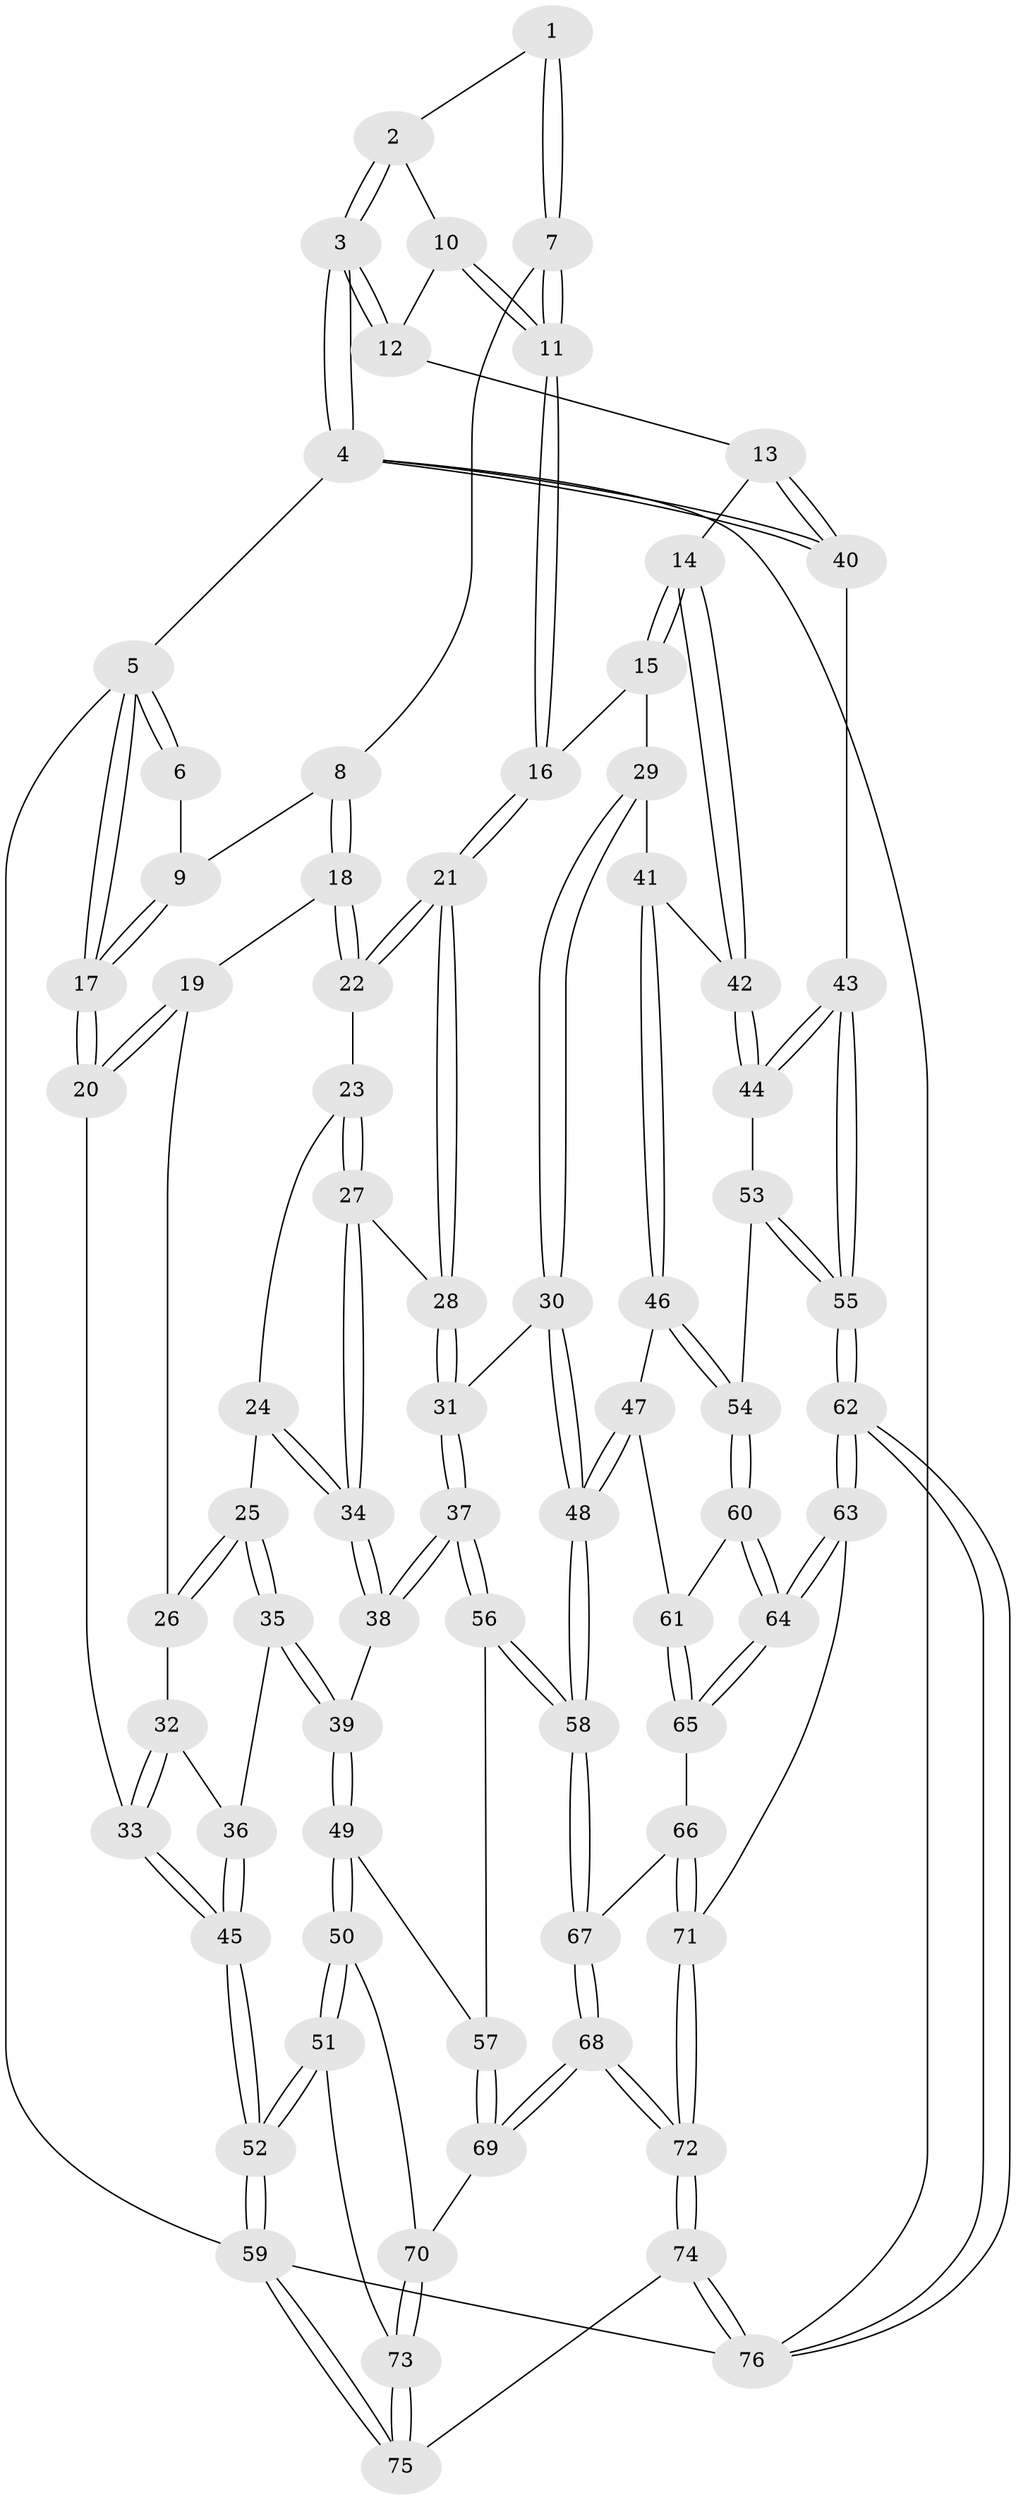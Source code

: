 // coarse degree distribution, {3: 0.2, 5: 0.26666666666666666, 7: 0.022222222222222223, 6: 0.08888888888888889, 4: 0.4222222222222222}
// Generated by graph-tools (version 1.1) at 2025/52/02/27/25 19:52:39]
// undirected, 76 vertices, 187 edges
graph export_dot {
graph [start="1"]
  node [color=gray90,style=filled];
  1 [pos="+0.38346254159955845+0"];
  2 [pos="+0.7672417281773793+0"];
  3 [pos="+1+0"];
  4 [pos="+1+0"];
  5 [pos="+0+0"];
  6 [pos="+0.19635362064392786+0"];
  7 [pos="+0.4473479413848267+0.12352273309605433"];
  8 [pos="+0.16094698405814636+0.1564312916897272"];
  9 [pos="+0.16051408222152885+0.13229596602680344"];
  10 [pos="+0.7064487312898398+0.06310513034644938"];
  11 [pos="+0.5236762527699527+0.20767265015487815"];
  12 [pos="+0.8135132631154974+0.14417051056883085"];
  13 [pos="+0.932605775093718+0.31769372001464763"];
  14 [pos="+0.8451830115195852+0.37692228910505476"];
  15 [pos="+0.5488994838603023+0.24881786983431056"];
  16 [pos="+0.5243796169981281+0.22976812810726147"];
  17 [pos="+0+0"];
  18 [pos="+0.13682235998422512+0.19670741217987298"];
  19 [pos="+0.03617730472461543+0.21974547196507394"];
  20 [pos="+0+0.24951035014854883"];
  21 [pos="+0.42705365870267487+0.3458831542418558"];
  22 [pos="+0.16751431213542575+0.2430055972835369"];
  23 [pos="+0.17699120895179601+0.3290043492428324"];
  24 [pos="+0.16820540341198847+0.41202921981597257"];
  25 [pos="+0.1434225494049234+0.4404382386627316"];
  26 [pos="+0.09242007960734389+0.43015024612888253"];
  27 [pos="+0.34390341812155634+0.4174368194923203"];
  28 [pos="+0.426174002852496+0.34899548901842714"];
  29 [pos="+0.6288667885264165+0.4871423662448155"];
  30 [pos="+0.5492253480204579+0.5420438247710727"];
  31 [pos="+0.48974921949893496+0.5025321261891774"];
  32 [pos="+0.020948422675696972+0.44097887675794356"];
  33 [pos="+0+0.43572592507623975"];
  34 [pos="+0.31162406632080797+0.45665553728435426"];
  35 [pos="+0.14854064777941836+0.5157819805846627"];
  36 [pos="+0.09719501133508444+0.5322560555343592"];
  37 [pos="+0.3596755515898161+0.6009327174884449"];
  38 [pos="+0.3076332237572326+0.47877466951320063"];
  39 [pos="+0.18536728212165102+0.5546836390899046"];
  40 [pos="+1+0.29426687908380716"];
  41 [pos="+0.7217554428442671+0.48743685606428716"];
  42 [pos="+0.8239908715931044+0.4256744721302717"];
  43 [pos="+1+0.7522427570967037"];
  44 [pos="+0.8400717690293314+0.49182732276825203"];
  45 [pos="+0+0.7164190197271877"];
  46 [pos="+0.6991011507065735+0.6138341507612184"];
  47 [pos="+0.609378570311286+0.6646709657198584"];
  48 [pos="+0.5673092722168936+0.6680408482706253"];
  49 [pos="+0.20476196529548754+0.694931538111459"];
  50 [pos="+0.13382058151130918+0.7565939529449622"];
  51 [pos="+0+0.8368086640099185"];
  52 [pos="+0+0.8408376137726712"];
  53 [pos="+0.8391499685930853+0.5411764999937602"];
  54 [pos="+0.8189246058994367+0.6723248003660838"];
  55 [pos="+1+0.8374777346797895"];
  56 [pos="+0.350175322412702+0.652785213658604"];
  57 [pos="+0.2997557681631371+0.682726161433556"];
  58 [pos="+0.5278171685597479+0.7195501520888761"];
  59 [pos="+0+1"];
  60 [pos="+0.8361610522434394+0.7176852473766987"];
  61 [pos="+0.7106981167316287+0.7294032888092875"];
  62 [pos="+1+1"];
  63 [pos="+1+0.9094646862487646"];
  64 [pos="+0.9619080709956768+0.848223026743814"];
  65 [pos="+0.671572033762702+0.8239396580555124"];
  66 [pos="+0.6488745952842558+0.8330406082609546"];
  67 [pos="+0.5278979697602199+0.7212389742603833"];
  68 [pos="+0.4442991732618931+0.8888099392368262"];
  69 [pos="+0.36983748376635883+0.8376823804735795"];
  70 [pos="+0.23623580233174368+0.8569224689700992"];
  71 [pos="+0.6368243385727177+0.9164572487985913"];
  72 [pos="+0.47369756121839357+1"];
  73 [pos="+0.280188350274882+0.9959097273986587"];
  74 [pos="+0.4713655694094995+1"];
  75 [pos="+0.4273727680843391+1"];
  76 [pos="+1+1"];
  1 -- 2;
  1 -- 7;
  1 -- 7;
  2 -- 3;
  2 -- 3;
  2 -- 10;
  3 -- 4;
  3 -- 4;
  3 -- 12;
  3 -- 12;
  4 -- 5;
  4 -- 40;
  4 -- 40;
  4 -- 76;
  5 -- 6;
  5 -- 6;
  5 -- 17;
  5 -- 17;
  5 -- 59;
  6 -- 9;
  7 -- 8;
  7 -- 11;
  7 -- 11;
  8 -- 9;
  8 -- 18;
  8 -- 18;
  9 -- 17;
  9 -- 17;
  10 -- 11;
  10 -- 11;
  10 -- 12;
  11 -- 16;
  11 -- 16;
  12 -- 13;
  13 -- 14;
  13 -- 40;
  13 -- 40;
  14 -- 15;
  14 -- 15;
  14 -- 42;
  14 -- 42;
  15 -- 16;
  15 -- 29;
  16 -- 21;
  16 -- 21;
  17 -- 20;
  17 -- 20;
  18 -- 19;
  18 -- 22;
  18 -- 22;
  19 -- 20;
  19 -- 20;
  19 -- 26;
  20 -- 33;
  21 -- 22;
  21 -- 22;
  21 -- 28;
  21 -- 28;
  22 -- 23;
  23 -- 24;
  23 -- 27;
  23 -- 27;
  24 -- 25;
  24 -- 34;
  24 -- 34;
  25 -- 26;
  25 -- 26;
  25 -- 35;
  25 -- 35;
  26 -- 32;
  27 -- 28;
  27 -- 34;
  27 -- 34;
  28 -- 31;
  28 -- 31;
  29 -- 30;
  29 -- 30;
  29 -- 41;
  30 -- 31;
  30 -- 48;
  30 -- 48;
  31 -- 37;
  31 -- 37;
  32 -- 33;
  32 -- 33;
  32 -- 36;
  33 -- 45;
  33 -- 45;
  34 -- 38;
  34 -- 38;
  35 -- 36;
  35 -- 39;
  35 -- 39;
  36 -- 45;
  36 -- 45;
  37 -- 38;
  37 -- 38;
  37 -- 56;
  37 -- 56;
  38 -- 39;
  39 -- 49;
  39 -- 49;
  40 -- 43;
  41 -- 42;
  41 -- 46;
  41 -- 46;
  42 -- 44;
  42 -- 44;
  43 -- 44;
  43 -- 44;
  43 -- 55;
  43 -- 55;
  44 -- 53;
  45 -- 52;
  45 -- 52;
  46 -- 47;
  46 -- 54;
  46 -- 54;
  47 -- 48;
  47 -- 48;
  47 -- 61;
  48 -- 58;
  48 -- 58;
  49 -- 50;
  49 -- 50;
  49 -- 57;
  50 -- 51;
  50 -- 51;
  50 -- 70;
  51 -- 52;
  51 -- 52;
  51 -- 73;
  52 -- 59;
  52 -- 59;
  53 -- 54;
  53 -- 55;
  53 -- 55;
  54 -- 60;
  54 -- 60;
  55 -- 62;
  55 -- 62;
  56 -- 57;
  56 -- 58;
  56 -- 58;
  57 -- 69;
  57 -- 69;
  58 -- 67;
  58 -- 67;
  59 -- 75;
  59 -- 75;
  59 -- 76;
  60 -- 61;
  60 -- 64;
  60 -- 64;
  61 -- 65;
  61 -- 65;
  62 -- 63;
  62 -- 63;
  62 -- 76;
  62 -- 76;
  63 -- 64;
  63 -- 64;
  63 -- 71;
  64 -- 65;
  64 -- 65;
  65 -- 66;
  66 -- 67;
  66 -- 71;
  66 -- 71;
  67 -- 68;
  67 -- 68;
  68 -- 69;
  68 -- 69;
  68 -- 72;
  68 -- 72;
  69 -- 70;
  70 -- 73;
  70 -- 73;
  71 -- 72;
  71 -- 72;
  72 -- 74;
  72 -- 74;
  73 -- 75;
  73 -- 75;
  74 -- 75;
  74 -- 76;
  74 -- 76;
}
